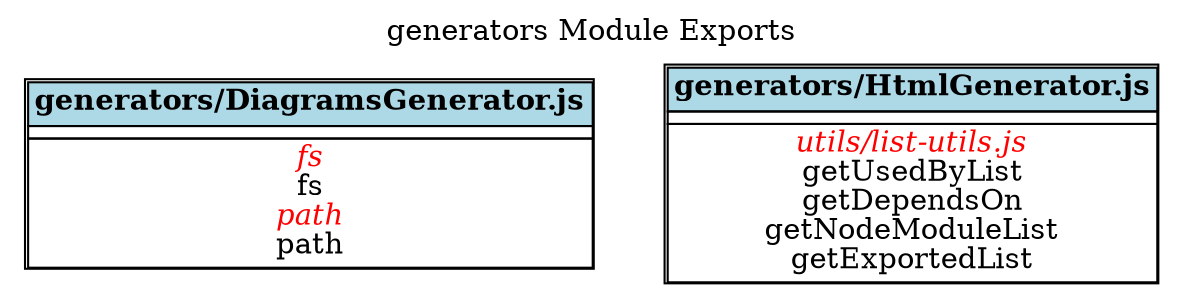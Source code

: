 digraph {label="generators Module Exports";
labelloc="t";
"generators/DiagramsGenerator.js" [shape=none, label=<<TABLE cellspacing="0" cellborder="1">
<TR><TD bgcolor="lightblue" align="center"><B>generators/DiagramsGenerator.js</B></TD></TR>
<TR><TD align="left">
</TD></TR>
<TR><TD align="center">
<font color="red"><I>fs</I></font><BR/>
fs<BR/>
<font color="red"><I>path</I></font><BR/>
path<BR/>
</TD></TR>
</TABLE>>];

"generators/HtmlGenerator.js" [shape=none, label=<<TABLE cellspacing="0" cellborder="1">
<TR><TD bgcolor="lightblue" align="center"><B>generators/HtmlGenerator.js</B></TD></TR>
<TR><TD align="left">
</TD></TR>
<TR><TD align="center">
<font color="red"><I>utils/list-utils.js</I></font><BR/>
getUsedByList<BR/>
getDependsOn<BR/>
getNodeModuleList<BR/>
getExportedList<BR/>
</TD></TR>
</TABLE>>];

}
